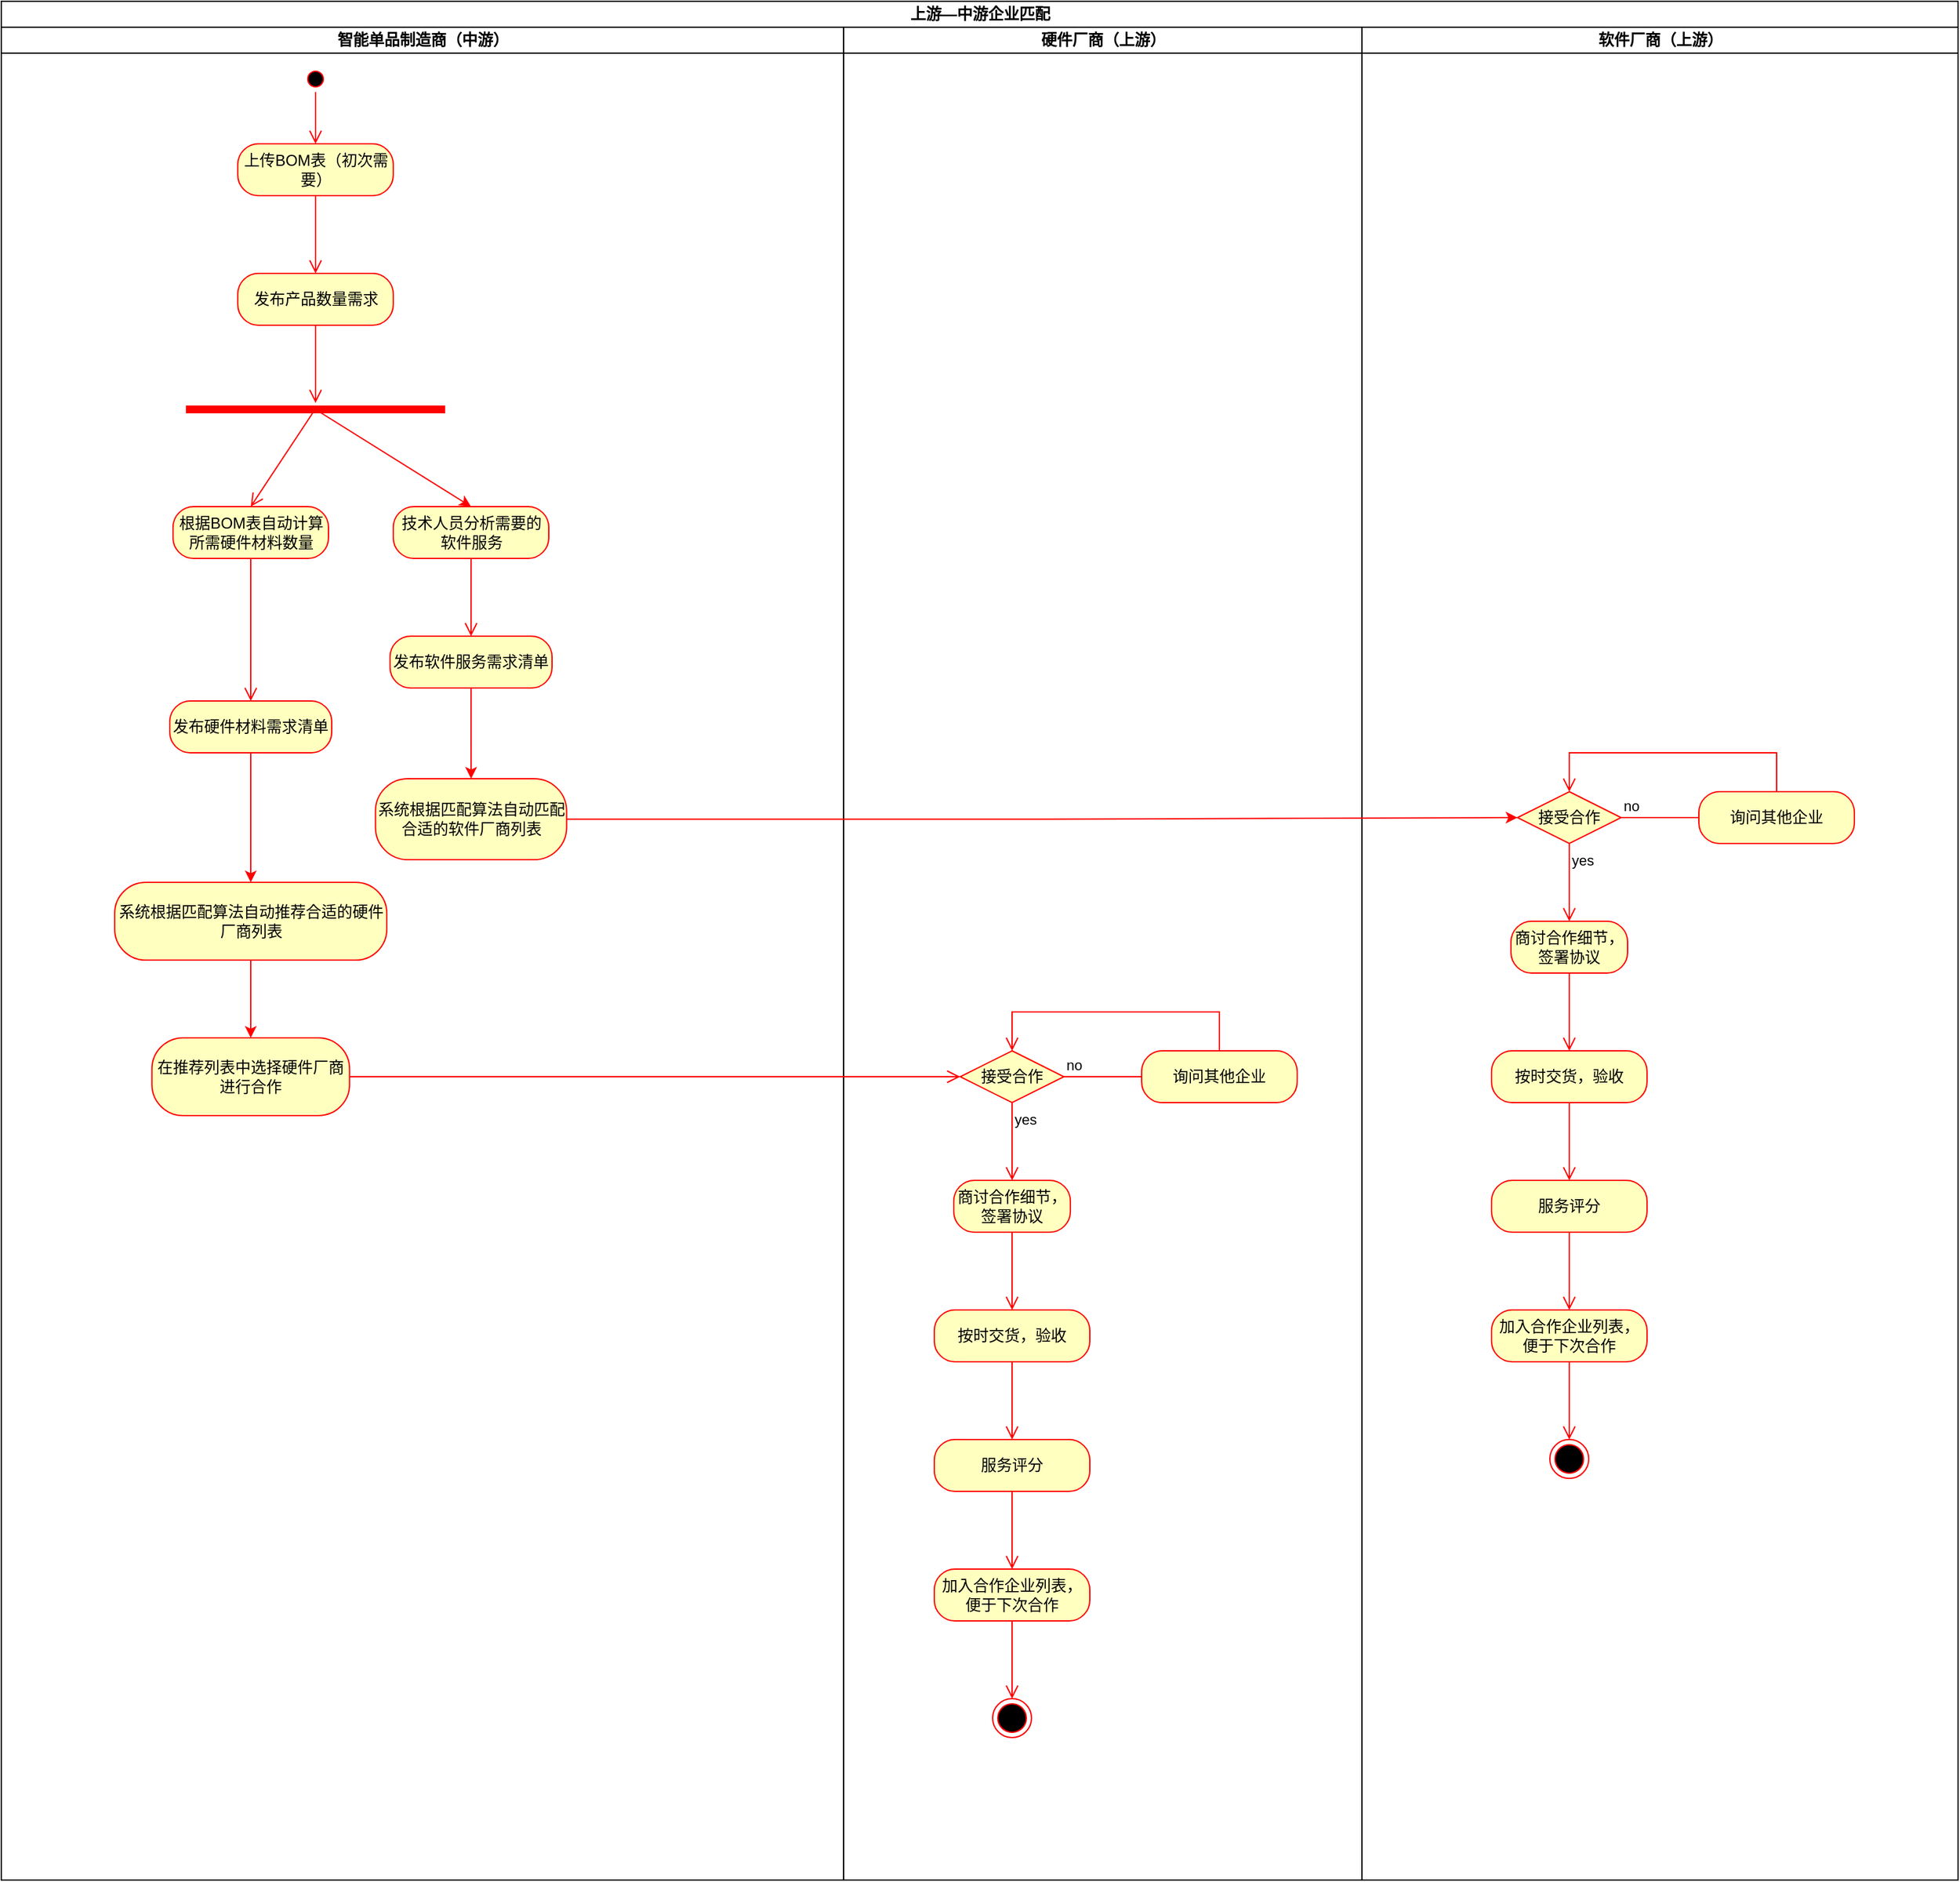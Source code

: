 <mxfile version="25.0.3">
  <diagram id="prtHgNgQTEPvFCAcTncT" name="Page-1">
    <mxGraphModel dx="1985" dy="965" grid="1" gridSize="10" guides="1" tooltips="1" connect="1" arrows="1" fold="1" page="1" pageScale="1" pageWidth="2339" pageHeight="3300" math="0" shadow="0">
      <root>
        <mxCell id="0" />
        <mxCell id="1" parent="0" />
        <mxCell id="G4k473hNy3UlmJ6TiarO-14" value="上游—中游企业匹配" style="swimlane;childLayout=stackLayout;resizeParent=1;resizeParentMax=0;startSize=20;html=1;" vertex="1" parent="1">
          <mxGeometry x="380.0" y="680" width="1510" height="1450" as="geometry" />
        </mxCell>
        <mxCell id="G4k473hNy3UlmJ6TiarO-15" value="智能单品制造商（中游）" style="swimlane;startSize=20;html=1;" vertex="1" parent="G4k473hNy3UlmJ6TiarO-14">
          <mxGeometry y="20" width="650" height="1430" as="geometry" />
        </mxCell>
        <mxCell id="G4k473hNy3UlmJ6TiarO-25" value="" style="edgeStyle=orthogonalEdgeStyle;html=1;verticalAlign=bottom;endArrow=open;endSize=8;strokeColor=#ff0000;rounded=0;entryX=0.5;entryY=0;entryDx=0;entryDy=0;" edge="1" source="G4k473hNy3UlmJ6TiarO-24" parent="G4k473hNy3UlmJ6TiarO-15" target="G4k473hNy3UlmJ6TiarO-32">
          <mxGeometry relative="1" as="geometry">
            <mxPoint x="192.5" y="490" as="targetPoint" />
          </mxGeometry>
        </mxCell>
        <mxCell id="G4k473hNy3UlmJ6TiarO-18" value="" style="ellipse;html=1;shape=startState;fillColor=#000000;strokeColor=#ff0000;" vertex="1" parent="G4k473hNy3UlmJ6TiarO-15">
          <mxGeometry x="232.5" y="30" width="20" height="20" as="geometry" />
        </mxCell>
        <mxCell id="G4k473hNy3UlmJ6TiarO-19" value="" style="edgeStyle=orthogonalEdgeStyle;html=1;verticalAlign=bottom;endArrow=open;endSize=8;strokeColor=#ff0000;rounded=0;" edge="1" source="G4k473hNy3UlmJ6TiarO-18" parent="G4k473hNy3UlmJ6TiarO-15">
          <mxGeometry relative="1" as="geometry">
            <mxPoint x="242.5" y="90" as="targetPoint" />
          </mxGeometry>
        </mxCell>
        <mxCell id="G4k473hNy3UlmJ6TiarO-20" value="上传BOM表（初次需要）" style="rounded=1;whiteSpace=wrap;html=1;arcSize=40;fontColor=#000000;fillColor=#ffffc0;strokeColor=#ff0000;" vertex="1" parent="G4k473hNy3UlmJ6TiarO-15">
          <mxGeometry x="182.5" y="90" width="120" height="40" as="geometry" />
        </mxCell>
        <mxCell id="G4k473hNy3UlmJ6TiarO-21" value="" style="edgeStyle=orthogonalEdgeStyle;html=1;verticalAlign=bottom;endArrow=open;endSize=8;strokeColor=#ff0000;rounded=0;" edge="1" source="G4k473hNy3UlmJ6TiarO-20" parent="G4k473hNy3UlmJ6TiarO-15">
          <mxGeometry relative="1" as="geometry">
            <mxPoint x="242.5" y="190" as="targetPoint" />
          </mxGeometry>
        </mxCell>
        <mxCell id="G4k473hNy3UlmJ6TiarO-22" value="发布产品数量需求" style="rounded=1;whiteSpace=wrap;html=1;arcSize=40;fontColor=#000000;fillColor=#ffffc0;strokeColor=#ff0000;" vertex="1" parent="G4k473hNy3UlmJ6TiarO-15">
          <mxGeometry x="182.5" y="190" width="120" height="40" as="geometry" />
        </mxCell>
        <mxCell id="G4k473hNy3UlmJ6TiarO-23" value="" style="edgeStyle=orthogonalEdgeStyle;html=1;verticalAlign=bottom;endArrow=open;endSize=8;strokeColor=#ff0000;rounded=0;" edge="1" source="G4k473hNy3UlmJ6TiarO-22" parent="G4k473hNy3UlmJ6TiarO-15">
          <mxGeometry relative="1" as="geometry">
            <mxPoint x="242.5" y="290" as="targetPoint" />
          </mxGeometry>
        </mxCell>
        <mxCell id="G4k473hNy3UlmJ6TiarO-31" style="rounded=0;orthogonalLoop=1;jettySize=auto;html=1;fillColor=#e51400;strokeColor=#FF0000;entryX=0.5;entryY=0;entryDx=0;entryDy=0;" edge="1" parent="G4k473hNy3UlmJ6TiarO-15" target="G4k473hNy3UlmJ6TiarO-29">
          <mxGeometry relative="1" as="geometry">
            <mxPoint x="242.5" y="295" as="sourcePoint" />
          </mxGeometry>
        </mxCell>
        <mxCell id="G4k473hNy3UlmJ6TiarO-26" value="" style="shape=line;html=1;strokeWidth=6;strokeColor=#ff0000;" vertex="1" parent="G4k473hNy3UlmJ6TiarO-15">
          <mxGeometry x="142.5" y="290" width="200" height="10" as="geometry" />
        </mxCell>
        <mxCell id="G4k473hNy3UlmJ6TiarO-27" value="" style="html=1;verticalAlign=bottom;endArrow=open;endSize=8;strokeColor=#ff0000;rounded=0;entryX=0.5;entryY=0;entryDx=0;entryDy=0;exitX=0.503;exitY=0.351;exitDx=0;exitDy=0;exitPerimeter=0;" edge="1" source="G4k473hNy3UlmJ6TiarO-26" parent="G4k473hNy3UlmJ6TiarO-15" target="G4k473hNy3UlmJ6TiarO-24">
          <mxGeometry relative="1" as="geometry">
            <mxPoint x="242.5" y="370" as="targetPoint" />
          </mxGeometry>
        </mxCell>
        <mxCell id="G4k473hNy3UlmJ6TiarO-24" value="根据BOM表自动计算所需硬件材料数量" style="rounded=1;whiteSpace=wrap;html=1;arcSize=40;fontColor=#000000;fillColor=#ffffc0;strokeColor=#ff0000;" vertex="1" parent="G4k473hNy3UlmJ6TiarO-15">
          <mxGeometry x="132.5" y="370" width="120" height="40" as="geometry" />
        </mxCell>
        <mxCell id="G4k473hNy3UlmJ6TiarO-29" value="技术人员分析需要的软件服务" style="rounded=1;whiteSpace=wrap;html=1;arcSize=40;fontColor=#000000;fillColor=#ffffc0;strokeColor=#ff0000;" vertex="1" parent="G4k473hNy3UlmJ6TiarO-15">
          <mxGeometry x="302.5" y="370" width="120" height="40" as="geometry" />
        </mxCell>
        <mxCell id="G4k473hNy3UlmJ6TiarO-30" value="" style="edgeStyle=orthogonalEdgeStyle;html=1;verticalAlign=bottom;endArrow=open;endSize=8;strokeColor=#ff0000;rounded=0;" edge="1" source="G4k473hNy3UlmJ6TiarO-29" parent="G4k473hNy3UlmJ6TiarO-15">
          <mxGeometry relative="1" as="geometry">
            <mxPoint x="362.5" y="470" as="targetPoint" />
          </mxGeometry>
        </mxCell>
        <mxCell id="G4k473hNy3UlmJ6TiarO-32" value="发布硬件材料需求清单" style="rounded=1;whiteSpace=wrap;html=1;arcSize=40;fontColor=#000000;fillColor=#ffffc0;strokeColor=#ff0000;" vertex="1" parent="G4k473hNy3UlmJ6TiarO-15">
          <mxGeometry x="130" y="520" width="125" height="40" as="geometry" />
        </mxCell>
        <mxCell id="G4k473hNy3UlmJ6TiarO-34" value="发布软件服务需求清单" style="rounded=1;whiteSpace=wrap;html=1;arcSize=40;fontColor=#000000;fillColor=#ffffc0;strokeColor=#ff0000;" vertex="1" parent="G4k473hNy3UlmJ6TiarO-15">
          <mxGeometry x="300" y="470" width="125" height="40" as="geometry" />
        </mxCell>
        <mxCell id="G4k473hNy3UlmJ6TiarO-55" style="edgeStyle=orthogonalEdgeStyle;rounded=0;orthogonalLoop=1;jettySize=auto;html=1;entryX=0.5;entryY=0;entryDx=0;entryDy=0;strokeColor=#FF0000;" edge="1" parent="G4k473hNy3UlmJ6TiarO-15" source="G4k473hNy3UlmJ6TiarO-51" target="G4k473hNy3UlmJ6TiarO-53">
          <mxGeometry relative="1" as="geometry" />
        </mxCell>
        <mxCell id="G4k473hNy3UlmJ6TiarO-51" value="系统根据匹配算法自动推荐合适的硬件厂商列表" style="whiteSpace=wrap;html=1;fillColor=#ffffc0;strokeColor=#ff0000;fontColor=#000000;rounded=1;arcSize=40;" vertex="1" parent="G4k473hNy3UlmJ6TiarO-15">
          <mxGeometry x="87.5" y="660" width="210" height="60" as="geometry" />
        </mxCell>
        <mxCell id="G4k473hNy3UlmJ6TiarO-52" value="" style="edgeStyle=orthogonalEdgeStyle;rounded=0;orthogonalLoop=1;jettySize=auto;html=1;strokeColor=#FF0000;" edge="1" parent="G4k473hNy3UlmJ6TiarO-15" source="G4k473hNy3UlmJ6TiarO-32" target="G4k473hNy3UlmJ6TiarO-51">
          <mxGeometry relative="1" as="geometry" />
        </mxCell>
        <mxCell id="G4k473hNy3UlmJ6TiarO-36" value="系统根据匹配算法自动匹配合适的软件厂商列表" style="whiteSpace=wrap;html=1;fillColor=#ffffc0;strokeColor=#ff0000;fontColor=#000000;rounded=1;arcSize=40;" vertex="1" parent="G4k473hNy3UlmJ6TiarO-15">
          <mxGeometry x="288.75" y="580" width="147.5" height="62.5" as="geometry" />
        </mxCell>
        <mxCell id="G4k473hNy3UlmJ6TiarO-37" value="" style="edgeStyle=orthogonalEdgeStyle;rounded=0;orthogonalLoop=1;jettySize=auto;html=1;strokeColor=#ff0000;" edge="1" parent="G4k473hNy3UlmJ6TiarO-15" source="G4k473hNy3UlmJ6TiarO-34" target="G4k473hNy3UlmJ6TiarO-36">
          <mxGeometry relative="1" as="geometry" />
        </mxCell>
        <mxCell id="G4k473hNy3UlmJ6TiarO-53" value="在推荐列表中选择硬件厂商进行合作" style="rounded=1;whiteSpace=wrap;html=1;arcSize=40;fontColor=#000000;fillColor=#ffffc0;strokeColor=#ff0000;" vertex="1" parent="G4k473hNy3UlmJ6TiarO-15">
          <mxGeometry x="116.25" y="780" width="152.5" height="60" as="geometry" />
        </mxCell>
        <mxCell id="G4k473hNy3UlmJ6TiarO-16" value="硬件厂商（上游）" style="swimlane;startSize=20;html=1;" vertex="1" parent="G4k473hNy3UlmJ6TiarO-14">
          <mxGeometry x="650" y="20" width="400" height="1430" as="geometry" />
        </mxCell>
        <mxCell id="G4k473hNy3UlmJ6TiarO-56" value="接受合作" style="rhombus;whiteSpace=wrap;html=1;fontColor=#000000;fillColor=#ffffc0;strokeColor=#ff0000;" vertex="1" parent="G4k473hNy3UlmJ6TiarO-16">
          <mxGeometry x="90.0" y="790" width="80" height="40" as="geometry" />
        </mxCell>
        <mxCell id="G4k473hNy3UlmJ6TiarO-57" value="no" style="edgeStyle=orthogonalEdgeStyle;html=1;align=left;verticalAlign=bottom;endArrow=open;endSize=8;strokeColor=#ff0000;rounded=0;" edge="1" source="G4k473hNy3UlmJ6TiarO-56" parent="G4k473hNy3UlmJ6TiarO-16">
          <mxGeometry x="-1" relative="1" as="geometry">
            <mxPoint x="280.0" y="810" as="targetPoint" />
          </mxGeometry>
        </mxCell>
        <mxCell id="G4k473hNy3UlmJ6TiarO-58" value="yes" style="edgeStyle=orthogonalEdgeStyle;html=1;align=left;verticalAlign=top;endArrow=open;endSize=8;strokeColor=#ff0000;rounded=0;" edge="1" source="G4k473hNy3UlmJ6TiarO-56" parent="G4k473hNy3UlmJ6TiarO-16">
          <mxGeometry x="-1" relative="1" as="geometry">
            <mxPoint x="130.0" y="890" as="targetPoint" />
          </mxGeometry>
        </mxCell>
        <mxCell id="G4k473hNy3UlmJ6TiarO-60" value="询问其他企业" style="rounded=1;whiteSpace=wrap;html=1;arcSize=40;fontColor=#000000;fillColor=#ffffc0;strokeColor=#ff0000;" vertex="1" parent="G4k473hNy3UlmJ6TiarO-16">
          <mxGeometry x="230.0" y="790" width="120" height="40" as="geometry" />
        </mxCell>
        <mxCell id="G4k473hNy3UlmJ6TiarO-61" value="" style="edgeStyle=orthogonalEdgeStyle;html=1;verticalAlign=bottom;endArrow=open;endSize=8;strokeColor=#ff0000;rounded=0;entryX=0.5;entryY=0;entryDx=0;entryDy=0;exitX=0.5;exitY=0;exitDx=0;exitDy=0;" edge="1" source="G4k473hNy3UlmJ6TiarO-60" parent="G4k473hNy3UlmJ6TiarO-16" target="G4k473hNy3UlmJ6TiarO-56">
          <mxGeometry relative="1" as="geometry">
            <mxPoint x="130.0" y="780.0" as="targetPoint" />
            <mxPoint x="290.0" y="780.0" as="sourcePoint" />
            <Array as="points">
              <mxPoint x="290" y="760" />
              <mxPoint x="130" y="760" />
            </Array>
          </mxGeometry>
        </mxCell>
        <mxCell id="G4k473hNy3UlmJ6TiarO-62" value="商讨合作细节，签署协议" style="rounded=1;whiteSpace=wrap;html=1;arcSize=40;fontColor=#000000;fillColor=#ffffc0;strokeColor=#ff0000;" vertex="1" parent="G4k473hNy3UlmJ6TiarO-16">
          <mxGeometry x="85" y="890" width="90" height="40" as="geometry" />
        </mxCell>
        <mxCell id="G4k473hNy3UlmJ6TiarO-63" value="" style="edgeStyle=orthogonalEdgeStyle;html=1;verticalAlign=bottom;endArrow=open;endSize=8;strokeColor=#ff0000;rounded=0;" edge="1" source="G4k473hNy3UlmJ6TiarO-62" parent="G4k473hNy3UlmJ6TiarO-16">
          <mxGeometry relative="1" as="geometry">
            <mxPoint x="130.0" y="990" as="targetPoint" />
          </mxGeometry>
        </mxCell>
        <mxCell id="G4k473hNy3UlmJ6TiarO-64" value="按时交货，验收" style="rounded=1;whiteSpace=wrap;html=1;arcSize=40;fontColor=#000000;fillColor=#ffffc0;strokeColor=#ff0000;" vertex="1" parent="G4k473hNy3UlmJ6TiarO-16">
          <mxGeometry x="70.0" y="990" width="120" height="40" as="geometry" />
        </mxCell>
        <mxCell id="G4k473hNy3UlmJ6TiarO-65" value="" style="edgeStyle=orthogonalEdgeStyle;html=1;verticalAlign=bottom;endArrow=open;endSize=8;strokeColor=#ff0000;rounded=0;" edge="1" source="G4k473hNy3UlmJ6TiarO-64" parent="G4k473hNy3UlmJ6TiarO-16">
          <mxGeometry relative="1" as="geometry">
            <mxPoint x="130.0" y="1090" as="targetPoint" />
          </mxGeometry>
        </mxCell>
        <mxCell id="G4k473hNy3UlmJ6TiarO-68" value="服务评分" style="rounded=1;whiteSpace=wrap;html=1;arcSize=40;fontColor=#000000;fillColor=#ffffc0;strokeColor=#ff0000;" vertex="1" parent="G4k473hNy3UlmJ6TiarO-16">
          <mxGeometry x="70.0" y="1090" width="120" height="40" as="geometry" />
        </mxCell>
        <mxCell id="G4k473hNy3UlmJ6TiarO-69" value="" style="edgeStyle=orthogonalEdgeStyle;html=1;verticalAlign=bottom;endArrow=open;endSize=8;strokeColor=#ff0000;rounded=0;" edge="1" source="G4k473hNy3UlmJ6TiarO-68" parent="G4k473hNy3UlmJ6TiarO-16">
          <mxGeometry relative="1" as="geometry">
            <mxPoint x="130.0" y="1190" as="targetPoint" />
          </mxGeometry>
        </mxCell>
        <mxCell id="G4k473hNy3UlmJ6TiarO-70" value="加入合作企业列表，便于下次合作" style="rounded=1;whiteSpace=wrap;html=1;arcSize=40;fontColor=#000000;fillColor=#ffffc0;strokeColor=#ff0000;" vertex="1" parent="G4k473hNy3UlmJ6TiarO-16">
          <mxGeometry x="70.0" y="1190" width="120" height="40" as="geometry" />
        </mxCell>
        <mxCell id="G4k473hNy3UlmJ6TiarO-71" value="" style="edgeStyle=orthogonalEdgeStyle;html=1;verticalAlign=bottom;endArrow=open;endSize=8;strokeColor=#ff0000;rounded=0;" edge="1" source="G4k473hNy3UlmJ6TiarO-70" parent="G4k473hNy3UlmJ6TiarO-16">
          <mxGeometry relative="1" as="geometry">
            <mxPoint x="130.0" y="1290" as="targetPoint" />
          </mxGeometry>
        </mxCell>
        <mxCell id="G4k473hNy3UlmJ6TiarO-72" value="" style="ellipse;html=1;shape=endState;fillColor=#000000;strokeColor=#ff0000;" vertex="1" parent="G4k473hNy3UlmJ6TiarO-16">
          <mxGeometry x="115.0" y="1290" width="30" height="30" as="geometry" />
        </mxCell>
        <mxCell id="G4k473hNy3UlmJ6TiarO-17" value="软件厂商（上游）" style="swimlane;startSize=20;html=1;" vertex="1" parent="G4k473hNy3UlmJ6TiarO-14">
          <mxGeometry x="1050" y="20" width="460" height="1430" as="geometry" />
        </mxCell>
        <mxCell id="G4k473hNy3UlmJ6TiarO-76" value="接受合作" style="rhombus;whiteSpace=wrap;html=1;fontColor=#000000;fillColor=#ffffc0;strokeColor=#ff0000;" vertex="1" parent="G4k473hNy3UlmJ6TiarO-17">
          <mxGeometry x="120.0" y="590" width="80" height="40" as="geometry" />
        </mxCell>
        <mxCell id="G4k473hNy3UlmJ6TiarO-77" value="no" style="edgeStyle=orthogonalEdgeStyle;html=1;align=left;verticalAlign=bottom;endArrow=open;endSize=8;strokeColor=#ff0000;rounded=0;" edge="1" parent="G4k473hNy3UlmJ6TiarO-17" source="G4k473hNy3UlmJ6TiarO-76">
          <mxGeometry x="-1" relative="1" as="geometry">
            <mxPoint x="310.0" y="610" as="targetPoint" />
          </mxGeometry>
        </mxCell>
        <mxCell id="G4k473hNy3UlmJ6TiarO-78" value="yes" style="edgeStyle=orthogonalEdgeStyle;html=1;align=left;verticalAlign=top;endArrow=open;endSize=8;strokeColor=#ff0000;rounded=0;" edge="1" parent="G4k473hNy3UlmJ6TiarO-17" source="G4k473hNy3UlmJ6TiarO-76">
          <mxGeometry x="-1" relative="1" as="geometry">
            <mxPoint x="160.0" y="690" as="targetPoint" />
          </mxGeometry>
        </mxCell>
        <mxCell id="G4k473hNy3UlmJ6TiarO-79" value="询问其他企业" style="rounded=1;whiteSpace=wrap;html=1;arcSize=40;fontColor=#000000;fillColor=#ffffc0;strokeColor=#ff0000;" vertex="1" parent="G4k473hNy3UlmJ6TiarO-17">
          <mxGeometry x="260.0" y="590" width="120" height="40" as="geometry" />
        </mxCell>
        <mxCell id="G4k473hNy3UlmJ6TiarO-80" value="" style="edgeStyle=orthogonalEdgeStyle;html=1;verticalAlign=bottom;endArrow=open;endSize=8;strokeColor=#ff0000;rounded=0;entryX=0.5;entryY=0;entryDx=0;entryDy=0;exitX=0.5;exitY=0;exitDx=0;exitDy=0;" edge="1" parent="G4k473hNy3UlmJ6TiarO-17" source="G4k473hNy3UlmJ6TiarO-79" target="G4k473hNy3UlmJ6TiarO-76">
          <mxGeometry relative="1" as="geometry">
            <mxPoint x="160.0" y="580.0" as="targetPoint" />
            <mxPoint x="320.0" y="580.0" as="sourcePoint" />
            <Array as="points">
              <mxPoint x="320" y="560" />
              <mxPoint x="160" y="560" />
            </Array>
          </mxGeometry>
        </mxCell>
        <mxCell id="G4k473hNy3UlmJ6TiarO-81" value="商讨合作细节，签署协议" style="rounded=1;whiteSpace=wrap;html=1;arcSize=40;fontColor=#000000;fillColor=#ffffc0;strokeColor=#ff0000;" vertex="1" parent="G4k473hNy3UlmJ6TiarO-17">
          <mxGeometry x="115" y="690" width="90" height="40" as="geometry" />
        </mxCell>
        <mxCell id="G4k473hNy3UlmJ6TiarO-82" value="" style="edgeStyle=orthogonalEdgeStyle;html=1;verticalAlign=bottom;endArrow=open;endSize=8;strokeColor=#ff0000;rounded=0;" edge="1" parent="G4k473hNy3UlmJ6TiarO-17" source="G4k473hNy3UlmJ6TiarO-81">
          <mxGeometry relative="1" as="geometry">
            <mxPoint x="160.0" y="790" as="targetPoint" />
          </mxGeometry>
        </mxCell>
        <mxCell id="G4k473hNy3UlmJ6TiarO-83" value="按时交货，验收" style="rounded=1;whiteSpace=wrap;html=1;arcSize=40;fontColor=#000000;fillColor=#ffffc0;strokeColor=#ff0000;" vertex="1" parent="G4k473hNy3UlmJ6TiarO-17">
          <mxGeometry x="100.0" y="790" width="120" height="40" as="geometry" />
        </mxCell>
        <mxCell id="G4k473hNy3UlmJ6TiarO-84" value="" style="edgeStyle=orthogonalEdgeStyle;html=1;verticalAlign=bottom;endArrow=open;endSize=8;strokeColor=#ff0000;rounded=0;" edge="1" parent="G4k473hNy3UlmJ6TiarO-17" source="G4k473hNy3UlmJ6TiarO-83">
          <mxGeometry relative="1" as="geometry">
            <mxPoint x="160.0" y="890" as="targetPoint" />
          </mxGeometry>
        </mxCell>
        <mxCell id="G4k473hNy3UlmJ6TiarO-85" value="服务评分" style="rounded=1;whiteSpace=wrap;html=1;arcSize=40;fontColor=#000000;fillColor=#ffffc0;strokeColor=#ff0000;" vertex="1" parent="G4k473hNy3UlmJ6TiarO-17">
          <mxGeometry x="100.0" y="890" width="120" height="40" as="geometry" />
        </mxCell>
        <mxCell id="G4k473hNy3UlmJ6TiarO-86" value="" style="edgeStyle=orthogonalEdgeStyle;html=1;verticalAlign=bottom;endArrow=open;endSize=8;strokeColor=#ff0000;rounded=0;" edge="1" parent="G4k473hNy3UlmJ6TiarO-17" source="G4k473hNy3UlmJ6TiarO-85">
          <mxGeometry relative="1" as="geometry">
            <mxPoint x="160.0" y="990" as="targetPoint" />
          </mxGeometry>
        </mxCell>
        <mxCell id="G4k473hNy3UlmJ6TiarO-87" value="加入合作企业列表，便于下次合作" style="rounded=1;whiteSpace=wrap;html=1;arcSize=40;fontColor=#000000;fillColor=#ffffc0;strokeColor=#ff0000;" vertex="1" parent="G4k473hNy3UlmJ6TiarO-17">
          <mxGeometry x="100.0" y="990" width="120" height="40" as="geometry" />
        </mxCell>
        <mxCell id="G4k473hNy3UlmJ6TiarO-88" value="" style="edgeStyle=orthogonalEdgeStyle;html=1;verticalAlign=bottom;endArrow=open;endSize=8;strokeColor=#ff0000;rounded=0;" edge="1" parent="G4k473hNy3UlmJ6TiarO-17" source="G4k473hNy3UlmJ6TiarO-87">
          <mxGeometry relative="1" as="geometry">
            <mxPoint x="160.0" y="1090" as="targetPoint" />
          </mxGeometry>
        </mxCell>
        <mxCell id="G4k473hNy3UlmJ6TiarO-89" value="" style="ellipse;html=1;shape=endState;fillColor=#000000;strokeColor=#ff0000;" vertex="1" parent="G4k473hNy3UlmJ6TiarO-17">
          <mxGeometry x="145.0" y="1090" width="30" height="30" as="geometry" />
        </mxCell>
        <mxCell id="G4k473hNy3UlmJ6TiarO-75" value="" style="edgeStyle=orthogonalEdgeStyle;rounded=0;orthogonalLoop=1;jettySize=auto;html=1;strokeColor=#FF0000;" edge="1" parent="G4k473hNy3UlmJ6TiarO-14" source="G4k473hNy3UlmJ6TiarO-36">
          <mxGeometry relative="1" as="geometry">
            <mxPoint x="1170.0" y="630" as="targetPoint" />
          </mxGeometry>
        </mxCell>
        <mxCell id="G4k473hNy3UlmJ6TiarO-54" value="" style="edgeStyle=orthogonalEdgeStyle;html=1;verticalAlign=bottom;endArrow=open;endSize=8;strokeColor=#ff0000;rounded=0;entryX=0;entryY=0.5;entryDx=0;entryDy=0;" edge="1" source="G4k473hNy3UlmJ6TiarO-53" parent="G4k473hNy3UlmJ6TiarO-14" target="G4k473hNy3UlmJ6TiarO-56">
          <mxGeometry relative="1" as="geometry">
            <mxPoint x="650.0" y="830" as="targetPoint" />
          </mxGeometry>
        </mxCell>
      </root>
    </mxGraphModel>
  </diagram>
</mxfile>
